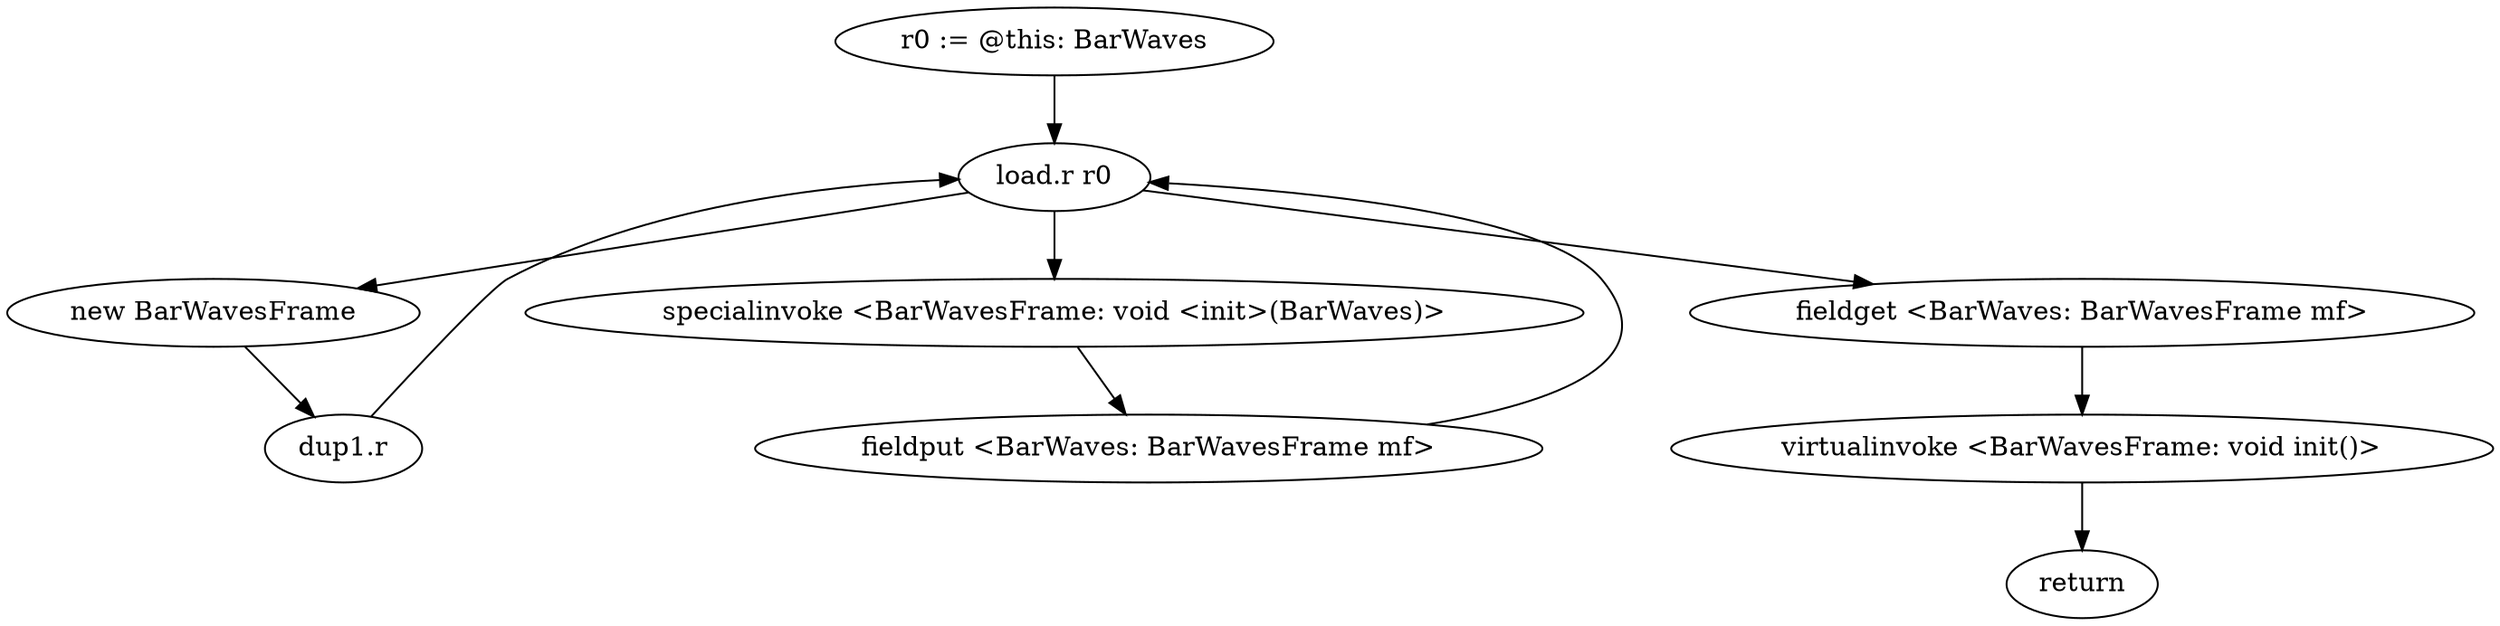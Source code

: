 digraph "" {
    "r0 := @this: BarWaves"
    "load.r r0"
    "r0 := @this: BarWaves"->"load.r r0";
    "new BarWavesFrame"
    "load.r r0"->"new BarWavesFrame";
    "dup1.r"
    "new BarWavesFrame"->"dup1.r";
    "dup1.r"->"load.r r0";
    "specialinvoke <BarWavesFrame: void <init>(BarWaves)>"
    "load.r r0"->"specialinvoke <BarWavesFrame: void <init>(BarWaves)>";
    "fieldput <BarWaves: BarWavesFrame mf>"
    "specialinvoke <BarWavesFrame: void <init>(BarWaves)>"->"fieldput <BarWaves: BarWavesFrame mf>";
    "fieldput <BarWaves: BarWavesFrame mf>"->"load.r r0";
    "fieldget <BarWaves: BarWavesFrame mf>"
    "load.r r0"->"fieldget <BarWaves: BarWavesFrame mf>";
    "virtualinvoke <BarWavesFrame: void init()>"
    "fieldget <BarWaves: BarWavesFrame mf>"->"virtualinvoke <BarWavesFrame: void init()>";
    "return"
    "virtualinvoke <BarWavesFrame: void init()>"->"return";
}

